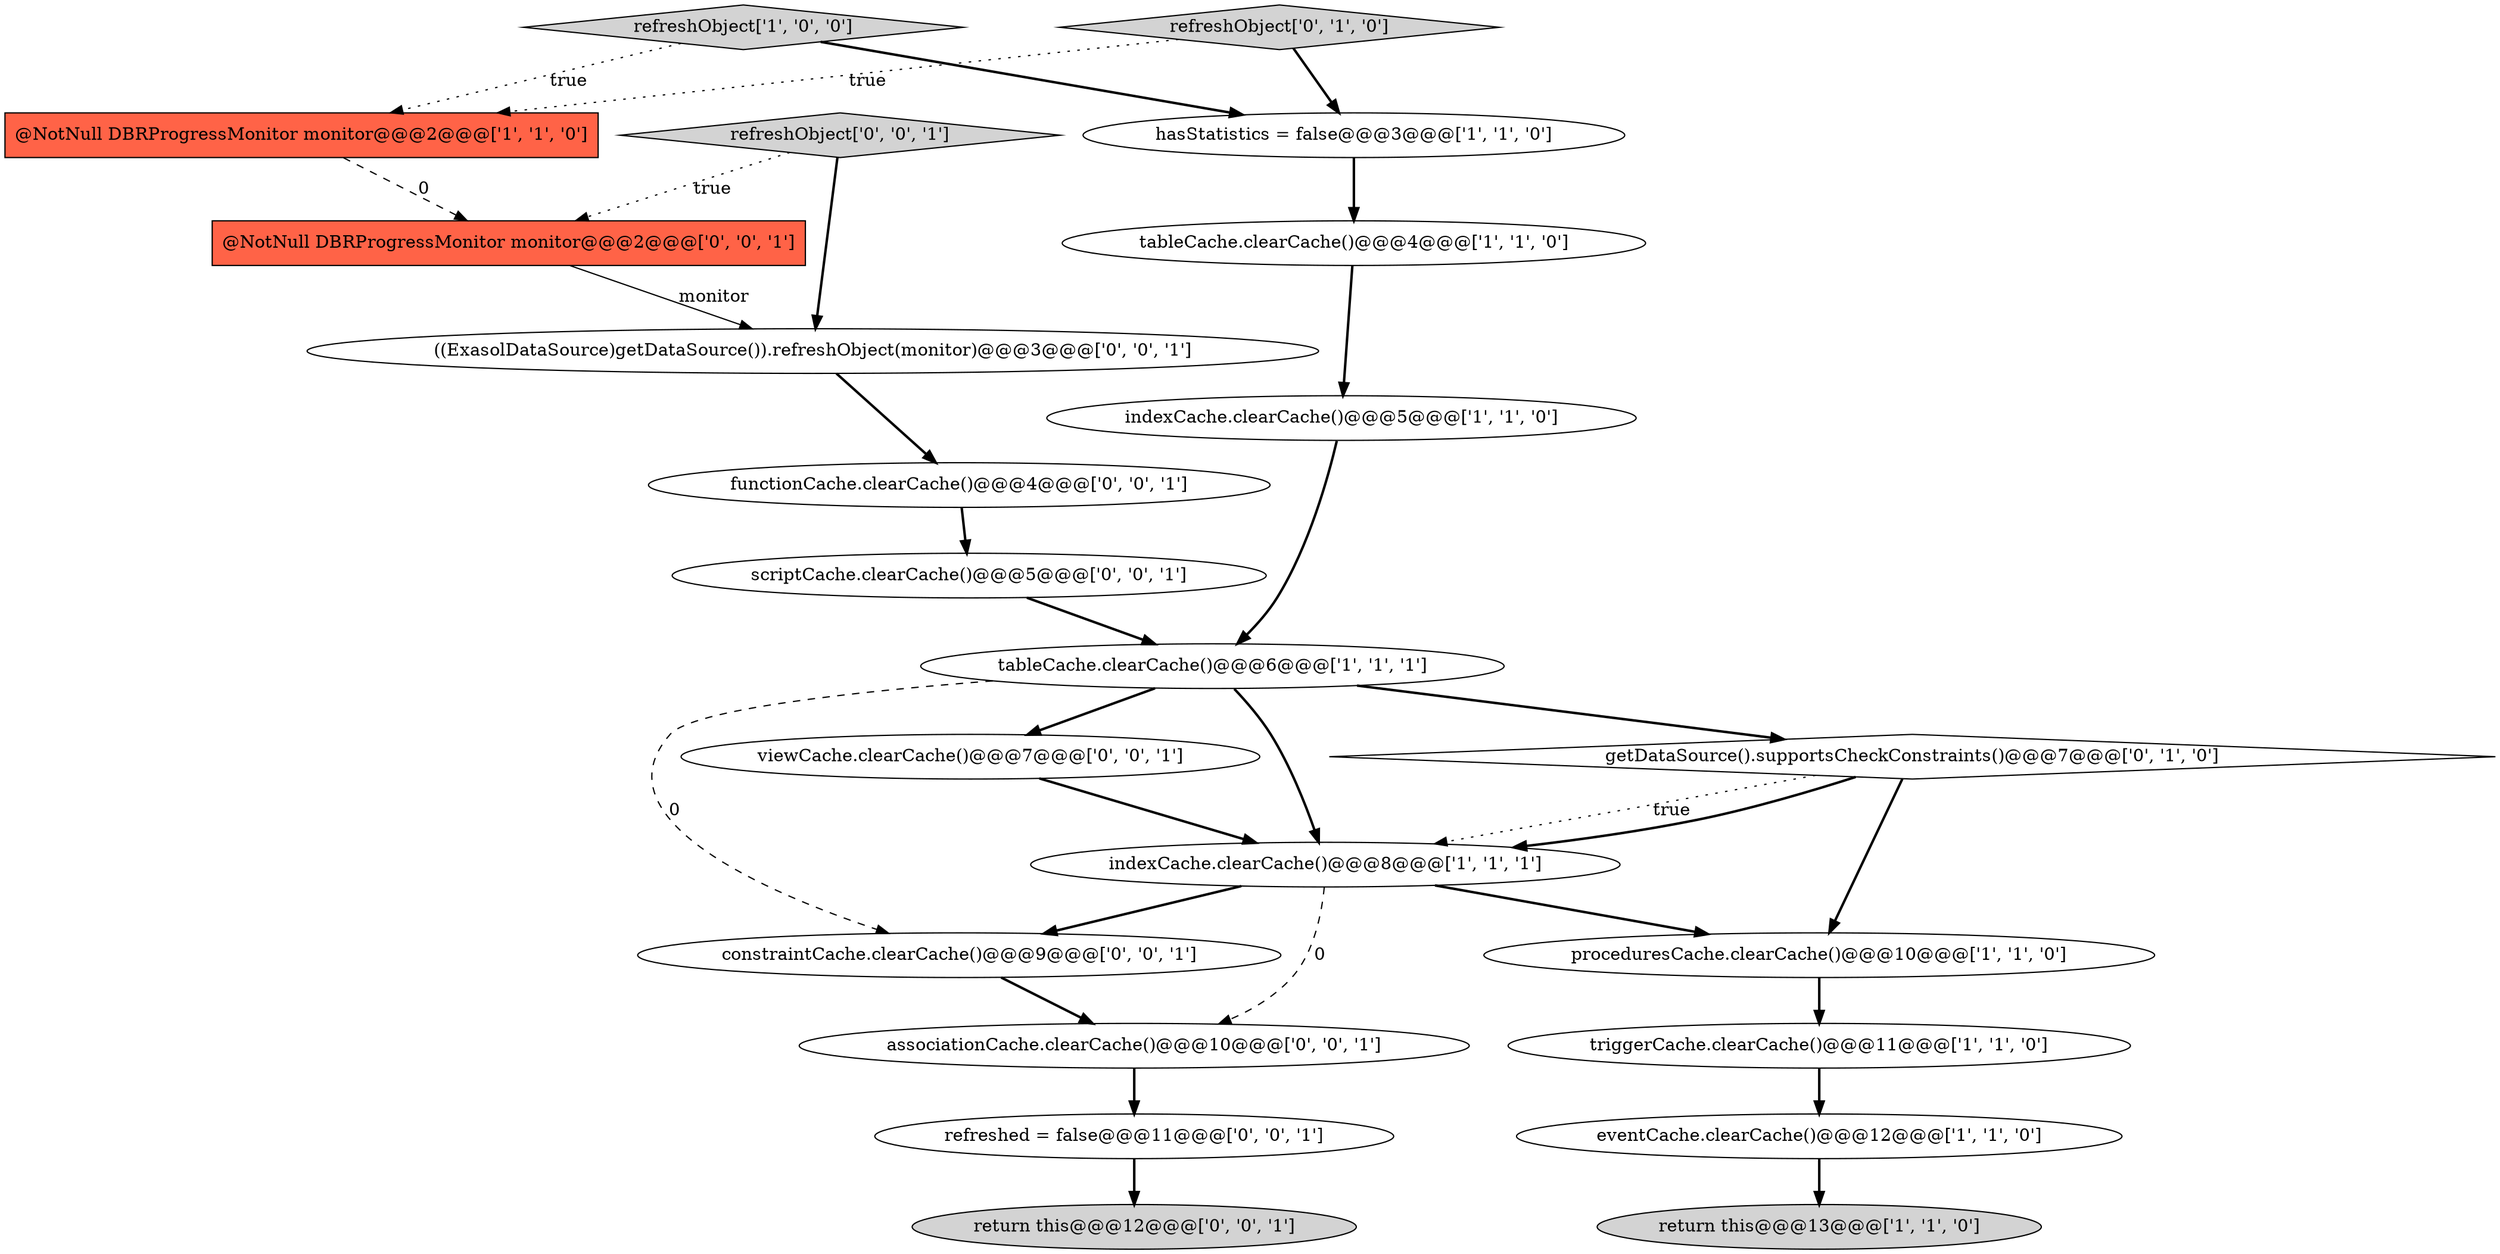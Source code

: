 digraph {
0 [style = filled, label = "@NotNull DBRProgressMonitor monitor@@@2@@@['1', '1', '0']", fillcolor = tomato, shape = box image = "AAA0AAABBB1BBB"];
16 [style = filled, label = "functionCache.clearCache()@@@4@@@['0', '0', '1']", fillcolor = white, shape = ellipse image = "AAA0AAABBB3BBB"];
18 [style = filled, label = "refreshObject['0', '0', '1']", fillcolor = lightgray, shape = diamond image = "AAA0AAABBB3BBB"];
7 [style = filled, label = "eventCache.clearCache()@@@12@@@['1', '1', '0']", fillcolor = white, shape = ellipse image = "AAA0AAABBB1BBB"];
5 [style = filled, label = "hasStatistics = false@@@3@@@['1', '1', '0']", fillcolor = white, shape = ellipse image = "AAA0AAABBB1BBB"];
15 [style = filled, label = "refreshed = false@@@11@@@['0', '0', '1']", fillcolor = white, shape = ellipse image = "AAA0AAABBB3BBB"];
22 [style = filled, label = "@NotNull DBRProgressMonitor monitor@@@2@@@['0', '0', '1']", fillcolor = tomato, shape = box image = "AAA0AAABBB3BBB"];
1 [style = filled, label = "triggerCache.clearCache()@@@11@@@['1', '1', '0']", fillcolor = white, shape = ellipse image = "AAA0AAABBB1BBB"];
9 [style = filled, label = "tableCache.clearCache()@@@4@@@['1', '1', '0']", fillcolor = white, shape = ellipse image = "AAA0AAABBB1BBB"];
4 [style = filled, label = "refreshObject['1', '0', '0']", fillcolor = lightgray, shape = diamond image = "AAA0AAABBB1BBB"];
21 [style = filled, label = "scriptCache.clearCache()@@@5@@@['0', '0', '1']", fillcolor = white, shape = ellipse image = "AAA0AAABBB3BBB"];
2 [style = filled, label = "indexCache.clearCache()@@@8@@@['1', '1', '1']", fillcolor = white, shape = ellipse image = "AAA0AAABBB1BBB"];
17 [style = filled, label = "viewCache.clearCache()@@@7@@@['0', '0', '1']", fillcolor = white, shape = ellipse image = "AAA0AAABBB3BBB"];
3 [style = filled, label = "proceduresCache.clearCache()@@@10@@@['1', '1', '0']", fillcolor = white, shape = ellipse image = "AAA0AAABBB1BBB"];
19 [style = filled, label = "constraintCache.clearCache()@@@9@@@['0', '0', '1']", fillcolor = white, shape = ellipse image = "AAA0AAABBB3BBB"];
14 [style = filled, label = "return this@@@12@@@['0', '0', '1']", fillcolor = lightgray, shape = ellipse image = "AAA0AAABBB3BBB"];
6 [style = filled, label = "indexCache.clearCache()@@@5@@@['1', '1', '0']", fillcolor = white, shape = ellipse image = "AAA0AAABBB1BBB"];
12 [style = filled, label = "refreshObject['0', '1', '0']", fillcolor = lightgray, shape = diamond image = "AAA0AAABBB2BBB"];
8 [style = filled, label = "return this@@@13@@@['1', '1', '0']", fillcolor = lightgray, shape = ellipse image = "AAA0AAABBB1BBB"];
20 [style = filled, label = "((ExasolDataSource)getDataSource()).refreshObject(monitor)@@@3@@@['0', '0', '1']", fillcolor = white, shape = ellipse image = "AAA0AAABBB3BBB"];
10 [style = filled, label = "tableCache.clearCache()@@@6@@@['1', '1', '1']", fillcolor = white, shape = ellipse image = "AAA0AAABBB1BBB"];
13 [style = filled, label = "associationCache.clearCache()@@@10@@@['0', '0', '1']", fillcolor = white, shape = ellipse image = "AAA0AAABBB3BBB"];
11 [style = filled, label = "getDataSource().supportsCheckConstraints()@@@7@@@['0', '1', '0']", fillcolor = white, shape = diamond image = "AAA1AAABBB2BBB"];
11->3 [style = bold, label=""];
13->15 [style = bold, label=""];
11->2 [style = dotted, label="true"];
7->8 [style = bold, label=""];
18->20 [style = bold, label=""];
10->2 [style = bold, label=""];
20->16 [style = bold, label=""];
10->17 [style = bold, label=""];
4->5 [style = bold, label=""];
12->0 [style = dotted, label="true"];
10->11 [style = bold, label=""];
5->9 [style = bold, label=""];
4->0 [style = dotted, label="true"];
21->10 [style = bold, label=""];
11->2 [style = bold, label=""];
19->13 [style = bold, label=""];
3->1 [style = bold, label=""];
2->3 [style = bold, label=""];
9->6 [style = bold, label=""];
6->10 [style = bold, label=""];
12->5 [style = bold, label=""];
2->19 [style = bold, label=""];
16->21 [style = bold, label=""];
22->20 [style = solid, label="monitor"];
15->14 [style = bold, label=""];
10->19 [style = dashed, label="0"];
1->7 [style = bold, label=""];
0->22 [style = dashed, label="0"];
18->22 [style = dotted, label="true"];
2->13 [style = dashed, label="0"];
17->2 [style = bold, label=""];
}
